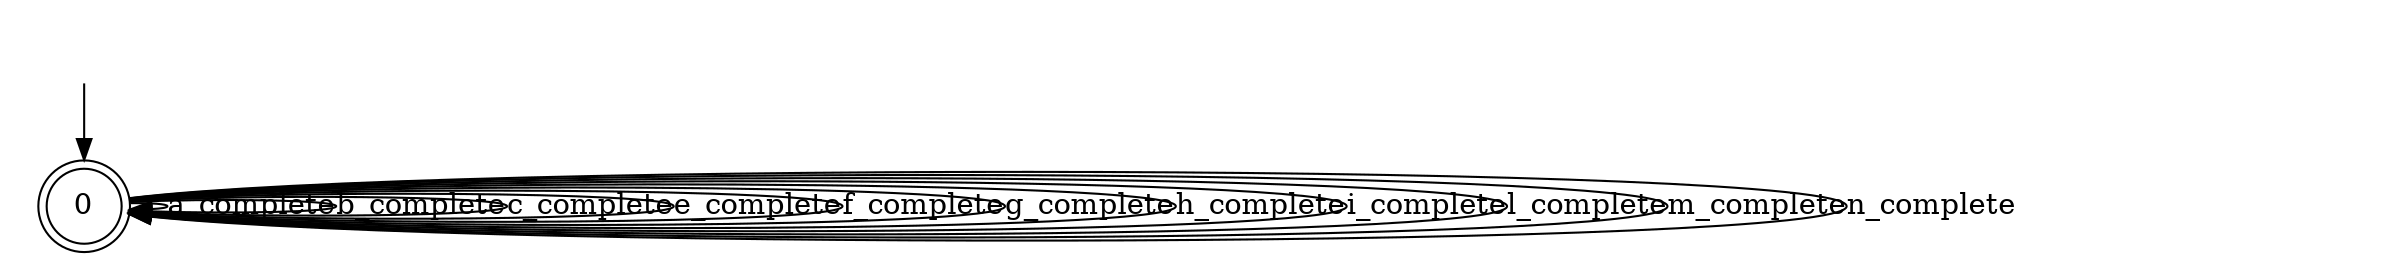 digraph {
	fake0 [style=invisible]
	0 [root=true] [shape=doublecircle]
	fake0 -> 0
	0 -> 0 [label=a_complete]
	0 -> 0 [label=b_complete]
	0 -> 0 [label=c_complete]
	0 -> 0 [label=e_complete]
	0 -> 0 [label=f_complete]
	0 -> 0 [label=g_complete]
	0 -> 0 [label=h_complete]
	0 -> 0 [label=i_complete]
	0 -> 0 [label=l_complete]
	0 -> 0 [label=m_complete]
	0 -> 0 [label=n_complete]
}